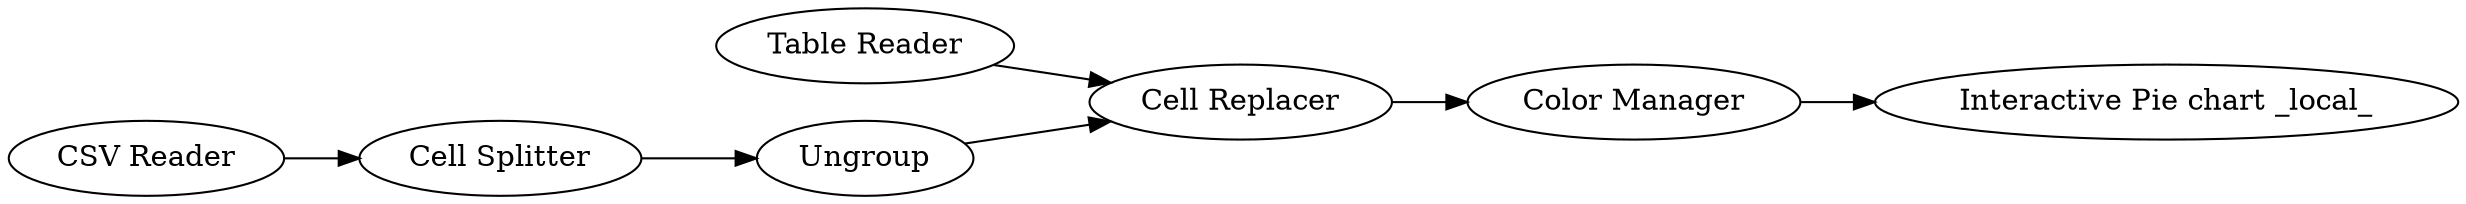 digraph {
	1 [label="Table Reader"]
	2 [label="CSV Reader"]
	4 [label=Ungroup]
	7 [label="Cell Splitter"]
	9 [label="Cell Replacer"]
	13 [label="Interactive Pie chart _local_"]
	14 [label="Color Manager"]
	1 -> 9
	2 -> 7
	4 -> 9
	7 -> 4
	9 -> 14
	14 -> 13
	rankdir=LR
}
